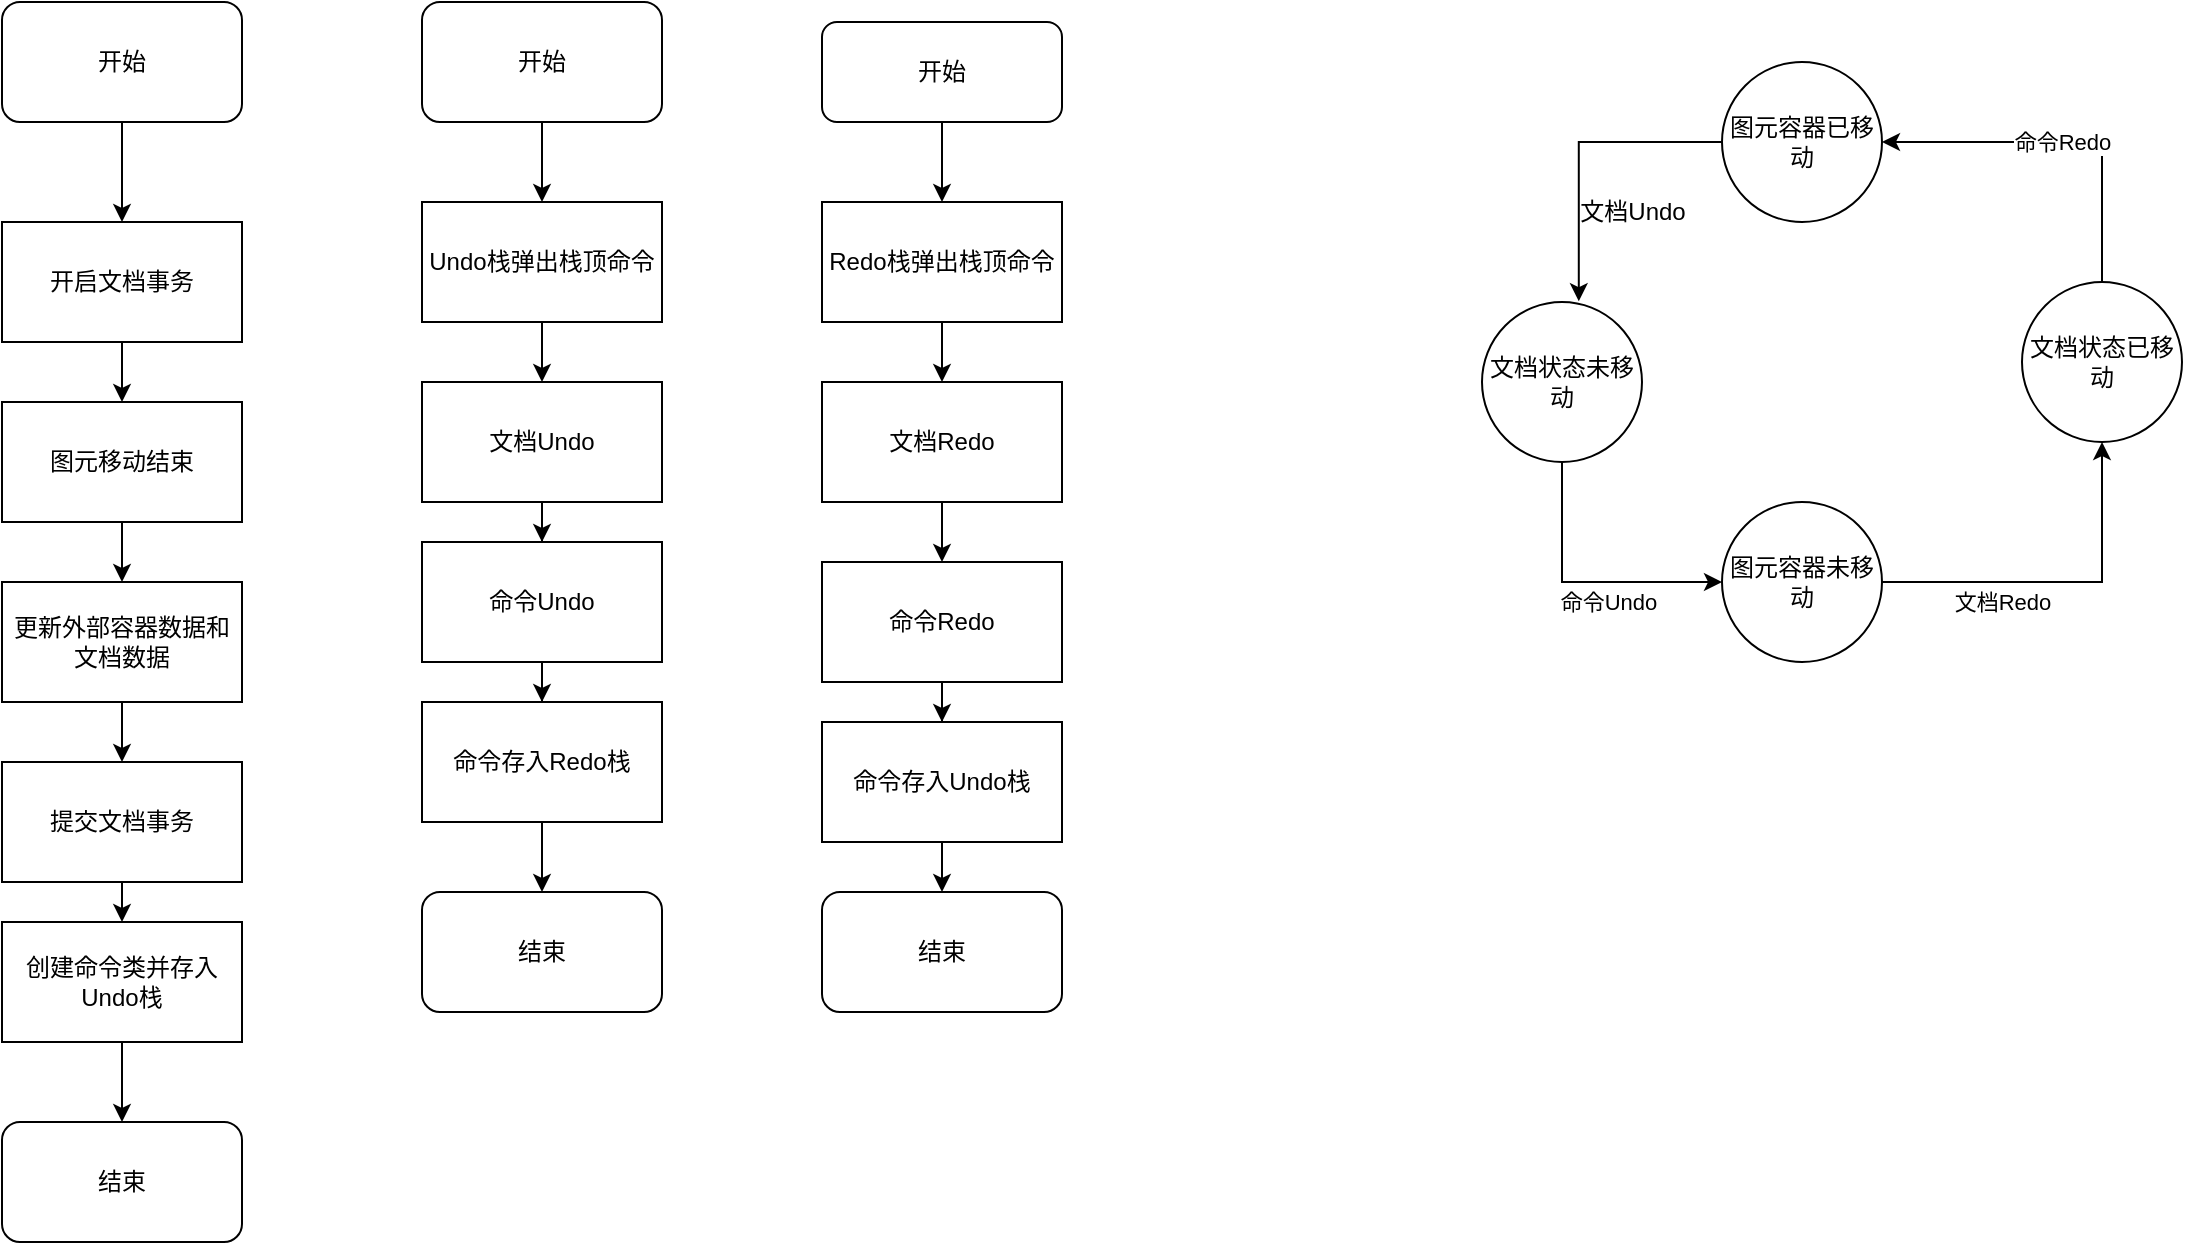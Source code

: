 <mxfile version="21.2.7" type="github">
  <diagram name="第 1 页" id="-_C2r-QDMQzQmTjNoBP8">
    <mxGraphModel dx="1290" dy="580" grid="1" gridSize="10" guides="1" tooltips="1" connect="1" arrows="1" fold="1" page="1" pageScale="1" pageWidth="827" pageHeight="1169" math="0" shadow="0">
      <root>
        <mxCell id="0" />
        <mxCell id="1" parent="0" />
        <mxCell id="-bMse4toEV8EO2RbSTCU-24" style="edgeStyle=orthogonalEdgeStyle;rounded=0;orthogonalLoop=1;jettySize=auto;html=1;entryX=0.5;entryY=0;entryDx=0;entryDy=0;" parent="1" source="-bMse4toEV8EO2RbSTCU-2" target="-bMse4toEV8EO2RbSTCU-5" edge="1">
          <mxGeometry relative="1" as="geometry" />
        </mxCell>
        <mxCell id="-bMse4toEV8EO2RbSTCU-2" value="开始" style="rounded=1;whiteSpace=wrap;html=1;" parent="1" vertex="1">
          <mxGeometry x="180" y="110" width="120" height="60" as="geometry" />
        </mxCell>
        <mxCell id="FLgzZ38BJDzp5dUAJghC-3" style="edgeStyle=orthogonalEdgeStyle;rounded=0;orthogonalLoop=1;jettySize=auto;html=1;entryX=0.5;entryY=0;entryDx=0;entryDy=0;" edge="1" parent="1" source="-bMse4toEV8EO2RbSTCU-3" target="FLgzZ38BJDzp5dUAJghC-1">
          <mxGeometry relative="1" as="geometry" />
        </mxCell>
        <mxCell id="-bMse4toEV8EO2RbSTCU-3" value="开始" style="rounded=1;whiteSpace=wrap;html=1;" parent="1" vertex="1">
          <mxGeometry x="390" y="110" width="120" height="60" as="geometry" />
        </mxCell>
        <mxCell id="-bMse4toEV8EO2RbSTCU-25" style="edgeStyle=orthogonalEdgeStyle;rounded=0;orthogonalLoop=1;jettySize=auto;html=1;entryX=0.5;entryY=0;entryDx=0;entryDy=0;" parent="1" source="-bMse4toEV8EO2RbSTCU-5" target="-bMse4toEV8EO2RbSTCU-7" edge="1">
          <mxGeometry relative="1" as="geometry" />
        </mxCell>
        <mxCell id="-bMse4toEV8EO2RbSTCU-5" value="开启文档事务" style="rounded=0;whiteSpace=wrap;html=1;" parent="1" vertex="1">
          <mxGeometry x="180" y="220" width="120" height="60" as="geometry" />
        </mxCell>
        <mxCell id="-bMse4toEV8EO2RbSTCU-26" style="edgeStyle=orthogonalEdgeStyle;rounded=0;orthogonalLoop=1;jettySize=auto;html=1;entryX=0.5;entryY=0;entryDx=0;entryDy=0;" parent="1" source="-bMse4toEV8EO2RbSTCU-7" target="-bMse4toEV8EO2RbSTCU-9" edge="1">
          <mxGeometry relative="1" as="geometry" />
        </mxCell>
        <mxCell id="-bMse4toEV8EO2RbSTCU-7" value="图元移动结束" style="rounded=0;whiteSpace=wrap;html=1;" parent="1" vertex="1">
          <mxGeometry x="180" y="310" width="120" height="60" as="geometry" />
        </mxCell>
        <mxCell id="-bMse4toEV8EO2RbSTCU-27" style="edgeStyle=orthogonalEdgeStyle;rounded=0;orthogonalLoop=1;jettySize=auto;html=1;entryX=0.5;entryY=0;entryDx=0;entryDy=0;" parent="1" source="-bMse4toEV8EO2RbSTCU-9" target="-bMse4toEV8EO2RbSTCU-11" edge="1">
          <mxGeometry relative="1" as="geometry" />
        </mxCell>
        <mxCell id="-bMse4toEV8EO2RbSTCU-9" value="更新外部容器数据和文档数据" style="rounded=0;whiteSpace=wrap;html=1;" parent="1" vertex="1">
          <mxGeometry x="180" y="400" width="120" height="60" as="geometry" />
        </mxCell>
        <mxCell id="FLgzZ38BJDzp5dUAJghC-13" style="edgeStyle=orthogonalEdgeStyle;rounded=0;orthogonalLoop=1;jettySize=auto;html=1;" edge="1" parent="1" source="-bMse4toEV8EO2RbSTCU-11">
          <mxGeometry relative="1" as="geometry">
            <mxPoint x="240" y="570" as="targetPoint" />
          </mxGeometry>
        </mxCell>
        <mxCell id="-bMse4toEV8EO2RbSTCU-11" value="提交文档事务" style="rounded=0;whiteSpace=wrap;html=1;" parent="1" vertex="1">
          <mxGeometry x="180" y="490" width="120" height="60" as="geometry" />
        </mxCell>
        <mxCell id="-bMse4toEV8EO2RbSTCU-13" value="结束" style="rounded=1;whiteSpace=wrap;html=1;" parent="1" vertex="1">
          <mxGeometry x="180" y="670" width="120" height="60" as="geometry" />
        </mxCell>
        <mxCell id="-bMse4toEV8EO2RbSTCU-30" style="edgeStyle=orthogonalEdgeStyle;rounded=0;orthogonalLoop=1;jettySize=auto;html=1;entryX=0.5;entryY=0;entryDx=0;entryDy=0;" parent="1" source="-bMse4toEV8EO2RbSTCU-15" target="-bMse4toEV8EO2RbSTCU-16" edge="1">
          <mxGeometry relative="1" as="geometry" />
        </mxCell>
        <mxCell id="-bMse4toEV8EO2RbSTCU-15" value="文档Undo" style="rounded=0;whiteSpace=wrap;html=1;" parent="1" vertex="1">
          <mxGeometry x="390" y="300" width="120" height="60" as="geometry" />
        </mxCell>
        <mxCell id="FLgzZ38BJDzp5dUAJghC-6" style="edgeStyle=orthogonalEdgeStyle;rounded=0;orthogonalLoop=1;jettySize=auto;html=1;entryX=0.5;entryY=0;entryDx=0;entryDy=0;" edge="1" parent="1" source="-bMse4toEV8EO2RbSTCU-16" target="FLgzZ38BJDzp5dUAJghC-5">
          <mxGeometry relative="1" as="geometry" />
        </mxCell>
        <mxCell id="-bMse4toEV8EO2RbSTCU-16" value="命令Undo" style="whiteSpace=wrap;html=1;rounded=0;" parent="1" vertex="1">
          <mxGeometry x="390" y="380" width="120" height="60" as="geometry" />
        </mxCell>
        <mxCell id="-bMse4toEV8EO2RbSTCU-19" value="结束" style="rounded=1;whiteSpace=wrap;html=1;" parent="1" vertex="1">
          <mxGeometry x="390" y="555" width="120" height="60" as="geometry" />
        </mxCell>
        <mxCell id="FLgzZ38BJDzp5dUAJghC-9" style="edgeStyle=orthogonalEdgeStyle;rounded=0;orthogonalLoop=1;jettySize=auto;html=1;" edge="1" parent="1" source="-bMse4toEV8EO2RbSTCU-20" target="FLgzZ38BJDzp5dUAJghC-4">
          <mxGeometry relative="1" as="geometry" />
        </mxCell>
        <mxCell id="-bMse4toEV8EO2RbSTCU-20" value="开始" style="rounded=1;whiteSpace=wrap;html=1;" parent="1" vertex="1">
          <mxGeometry x="590" y="120" width="120" height="50" as="geometry" />
        </mxCell>
        <mxCell id="-bMse4toEV8EO2RbSTCU-33" style="edgeStyle=orthogonalEdgeStyle;rounded=0;orthogonalLoop=1;jettySize=auto;html=1;" parent="1" source="-bMse4toEV8EO2RbSTCU-21" target="-bMse4toEV8EO2RbSTCU-22" edge="1">
          <mxGeometry relative="1" as="geometry" />
        </mxCell>
        <mxCell id="-bMse4toEV8EO2RbSTCU-21" value="文档Redo" style="rounded=0;whiteSpace=wrap;html=1;" parent="1" vertex="1">
          <mxGeometry x="590" y="300" width="120" height="60" as="geometry" />
        </mxCell>
        <mxCell id="FLgzZ38BJDzp5dUAJghC-11" style="edgeStyle=orthogonalEdgeStyle;rounded=0;orthogonalLoop=1;jettySize=auto;html=1;entryX=0.5;entryY=0;entryDx=0;entryDy=0;" edge="1" parent="1" source="-bMse4toEV8EO2RbSTCU-22" target="FLgzZ38BJDzp5dUAJghC-8">
          <mxGeometry relative="1" as="geometry" />
        </mxCell>
        <mxCell id="-bMse4toEV8EO2RbSTCU-22" value="命令Redo" style="rounded=0;whiteSpace=wrap;html=1;" parent="1" vertex="1">
          <mxGeometry x="590" y="390" width="120" height="60" as="geometry" />
        </mxCell>
        <mxCell id="-bMse4toEV8EO2RbSTCU-23" value="结束" style="rounded=1;whiteSpace=wrap;html=1;" parent="1" vertex="1">
          <mxGeometry x="590" y="555" width="120" height="60" as="geometry" />
        </mxCell>
        <mxCell id="FLgzZ38BJDzp5dUAJghC-2" style="edgeStyle=orthogonalEdgeStyle;rounded=0;orthogonalLoop=1;jettySize=auto;html=1;entryX=0.5;entryY=0;entryDx=0;entryDy=0;" edge="1" parent="1" source="FLgzZ38BJDzp5dUAJghC-1" target="-bMse4toEV8EO2RbSTCU-15">
          <mxGeometry relative="1" as="geometry" />
        </mxCell>
        <mxCell id="FLgzZ38BJDzp5dUAJghC-1" value="Undo栈弹出栈顶命令" style="rounded=0;whiteSpace=wrap;html=1;" vertex="1" parent="1">
          <mxGeometry x="390" y="210" width="120" height="60" as="geometry" />
        </mxCell>
        <mxCell id="FLgzZ38BJDzp5dUAJghC-10" style="edgeStyle=orthogonalEdgeStyle;rounded=0;orthogonalLoop=1;jettySize=auto;html=1;entryX=0.5;entryY=0;entryDx=0;entryDy=0;" edge="1" parent="1" source="FLgzZ38BJDzp5dUAJghC-4" target="-bMse4toEV8EO2RbSTCU-21">
          <mxGeometry relative="1" as="geometry" />
        </mxCell>
        <mxCell id="FLgzZ38BJDzp5dUAJghC-4" value="Redo栈弹出栈顶命令" style="rounded=0;whiteSpace=wrap;html=1;" vertex="1" parent="1">
          <mxGeometry x="590" y="210" width="120" height="60" as="geometry" />
        </mxCell>
        <mxCell id="FLgzZ38BJDzp5dUAJghC-7" style="edgeStyle=orthogonalEdgeStyle;rounded=0;orthogonalLoop=1;jettySize=auto;html=1;entryX=0.5;entryY=0;entryDx=0;entryDy=0;" edge="1" parent="1" source="FLgzZ38BJDzp5dUAJghC-5" target="-bMse4toEV8EO2RbSTCU-19">
          <mxGeometry relative="1" as="geometry" />
        </mxCell>
        <mxCell id="FLgzZ38BJDzp5dUAJghC-5" value="命令存入Redo栈" style="rounded=0;whiteSpace=wrap;html=1;" vertex="1" parent="1">
          <mxGeometry x="390" y="460" width="120" height="60" as="geometry" />
        </mxCell>
        <mxCell id="FLgzZ38BJDzp5dUAJghC-12" style="edgeStyle=orthogonalEdgeStyle;rounded=0;orthogonalLoop=1;jettySize=auto;html=1;entryX=0.5;entryY=0;entryDx=0;entryDy=0;" edge="1" parent="1" source="FLgzZ38BJDzp5dUAJghC-8" target="-bMse4toEV8EO2RbSTCU-23">
          <mxGeometry relative="1" as="geometry" />
        </mxCell>
        <mxCell id="FLgzZ38BJDzp5dUAJghC-8" value="命令存入Undo栈" style="rounded=0;whiteSpace=wrap;html=1;" vertex="1" parent="1">
          <mxGeometry x="590" y="470" width="120" height="60" as="geometry" />
        </mxCell>
        <mxCell id="FLgzZ38BJDzp5dUAJghC-15" style="edgeStyle=orthogonalEdgeStyle;rounded=0;orthogonalLoop=1;jettySize=auto;html=1;entryX=0.5;entryY=0;entryDx=0;entryDy=0;" edge="1" parent="1" source="FLgzZ38BJDzp5dUAJghC-14" target="-bMse4toEV8EO2RbSTCU-13">
          <mxGeometry relative="1" as="geometry" />
        </mxCell>
        <mxCell id="FLgzZ38BJDzp5dUAJghC-14" value="创建命令类并存入Undo栈" style="rounded=0;whiteSpace=wrap;html=1;" vertex="1" parent="1">
          <mxGeometry x="180" y="570" width="120" height="60" as="geometry" />
        </mxCell>
        <mxCell id="FLgzZ38BJDzp5dUAJghC-21" value="文档Redo" style="edgeStyle=orthogonalEdgeStyle;rounded=0;orthogonalLoop=1;jettySize=auto;html=1;entryX=0.5;entryY=1;entryDx=0;entryDy=0;" edge="1" parent="1" source="FLgzZ38BJDzp5dUAJghC-17" target="FLgzZ38BJDzp5dUAJghC-23">
          <mxGeometry x="-0.333" y="-10" relative="1" as="geometry">
            <Array as="points">
              <mxPoint x="1230" y="400" />
            </Array>
            <mxPoint as="offset" />
          </mxGeometry>
        </mxCell>
        <mxCell id="FLgzZ38BJDzp5dUAJghC-17" value="图元容器未移动" style="ellipse;whiteSpace=wrap;html=1;aspect=fixed;" vertex="1" parent="1">
          <mxGeometry x="1040" y="360" width="80" height="80" as="geometry" />
        </mxCell>
        <mxCell id="FLgzZ38BJDzp5dUAJghC-19" style="edgeStyle=orthogonalEdgeStyle;rounded=0;orthogonalLoop=1;jettySize=auto;html=1;entryX=0.605;entryY=-0.005;entryDx=0;entryDy=0;entryPerimeter=0;" edge="1" parent="1" source="FLgzZ38BJDzp5dUAJghC-18" target="FLgzZ38BJDzp5dUAJghC-22">
          <mxGeometry relative="1" as="geometry" />
        </mxCell>
        <mxCell id="FLgzZ38BJDzp5dUAJghC-18" value="图元容器已移动" style="ellipse;whiteSpace=wrap;html=1;aspect=fixed;" vertex="1" parent="1">
          <mxGeometry x="1040" y="140" width="80" height="80" as="geometry" />
        </mxCell>
        <mxCell id="FLgzZ38BJDzp5dUAJghC-20" value="文档Undo" style="text;html=1;align=center;verticalAlign=middle;resizable=0;points=[];autosize=1;strokeColor=none;fillColor=none;" vertex="1" parent="1">
          <mxGeometry x="955" y="200" width="80" height="30" as="geometry" />
        </mxCell>
        <mxCell id="FLgzZ38BJDzp5dUAJghC-25" style="edgeStyle=orthogonalEdgeStyle;rounded=0;orthogonalLoop=1;jettySize=auto;html=1;entryX=0;entryY=0.5;entryDx=0;entryDy=0;" edge="1" parent="1" source="FLgzZ38BJDzp5dUAJghC-22" target="FLgzZ38BJDzp5dUAJghC-17">
          <mxGeometry relative="1" as="geometry">
            <Array as="points">
              <mxPoint x="960" y="400" />
            </Array>
          </mxGeometry>
        </mxCell>
        <mxCell id="FLgzZ38BJDzp5dUAJghC-26" value="命令Undo" style="edgeLabel;html=1;align=center;verticalAlign=middle;resizable=0;points=[];" vertex="1" connectable="0" parent="FLgzZ38BJDzp5dUAJghC-25">
          <mxGeometry x="0.18" y="1" relative="1" as="geometry">
            <mxPoint y="11" as="offset" />
          </mxGeometry>
        </mxCell>
        <mxCell id="FLgzZ38BJDzp5dUAJghC-22" value="文档状态未移动" style="ellipse;whiteSpace=wrap;html=1;aspect=fixed;" vertex="1" parent="1">
          <mxGeometry x="920" y="260" width="80" height="80" as="geometry" />
        </mxCell>
        <mxCell id="FLgzZ38BJDzp5dUAJghC-27" value="命令Redo" style="edgeStyle=orthogonalEdgeStyle;rounded=0;orthogonalLoop=1;jettySize=auto;html=1;entryX=1;entryY=0.5;entryDx=0;entryDy=0;" edge="1" parent="1" source="FLgzZ38BJDzp5dUAJghC-23" target="FLgzZ38BJDzp5dUAJghC-18">
          <mxGeometry relative="1" as="geometry">
            <Array as="points">
              <mxPoint x="1230" y="180" />
            </Array>
          </mxGeometry>
        </mxCell>
        <mxCell id="FLgzZ38BJDzp5dUAJghC-23" value="文档状态已移动" style="ellipse;whiteSpace=wrap;html=1;aspect=fixed;" vertex="1" parent="1">
          <mxGeometry x="1190" y="250" width="80" height="80" as="geometry" />
        </mxCell>
      </root>
    </mxGraphModel>
  </diagram>
</mxfile>
